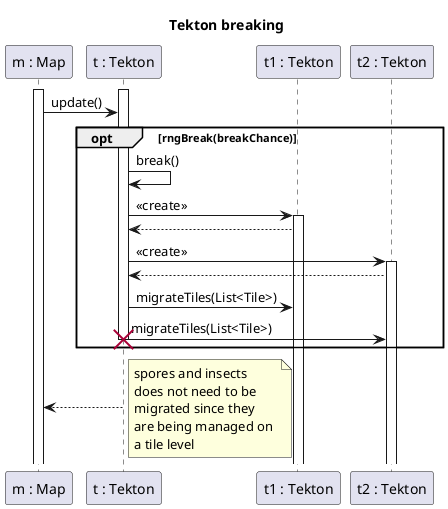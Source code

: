 @startuml TektonBreak
title Tekton breaking

participant "m : Map" as M
participant "t : Tekton" as T
participant "t1 : Tekton" as T1
participant "t2 : Tekton" as T2

activate T
activate M

M->T : update()
opt rngBreak(breakChance)
T->T : break()
T->T1 : <<create>>
activate T1
T1-->T

T->T2 : <<create>>
activate T2
T2-->T

T->T1 : migrateTiles(List<Tile>)
T->T2 : migrateTiles(List<Tile>)

destroy T
end
T-->M

note right
spores and insects 
does not need to be 
migrated since they 
are being managed on 
a tile level
end note

@enduml